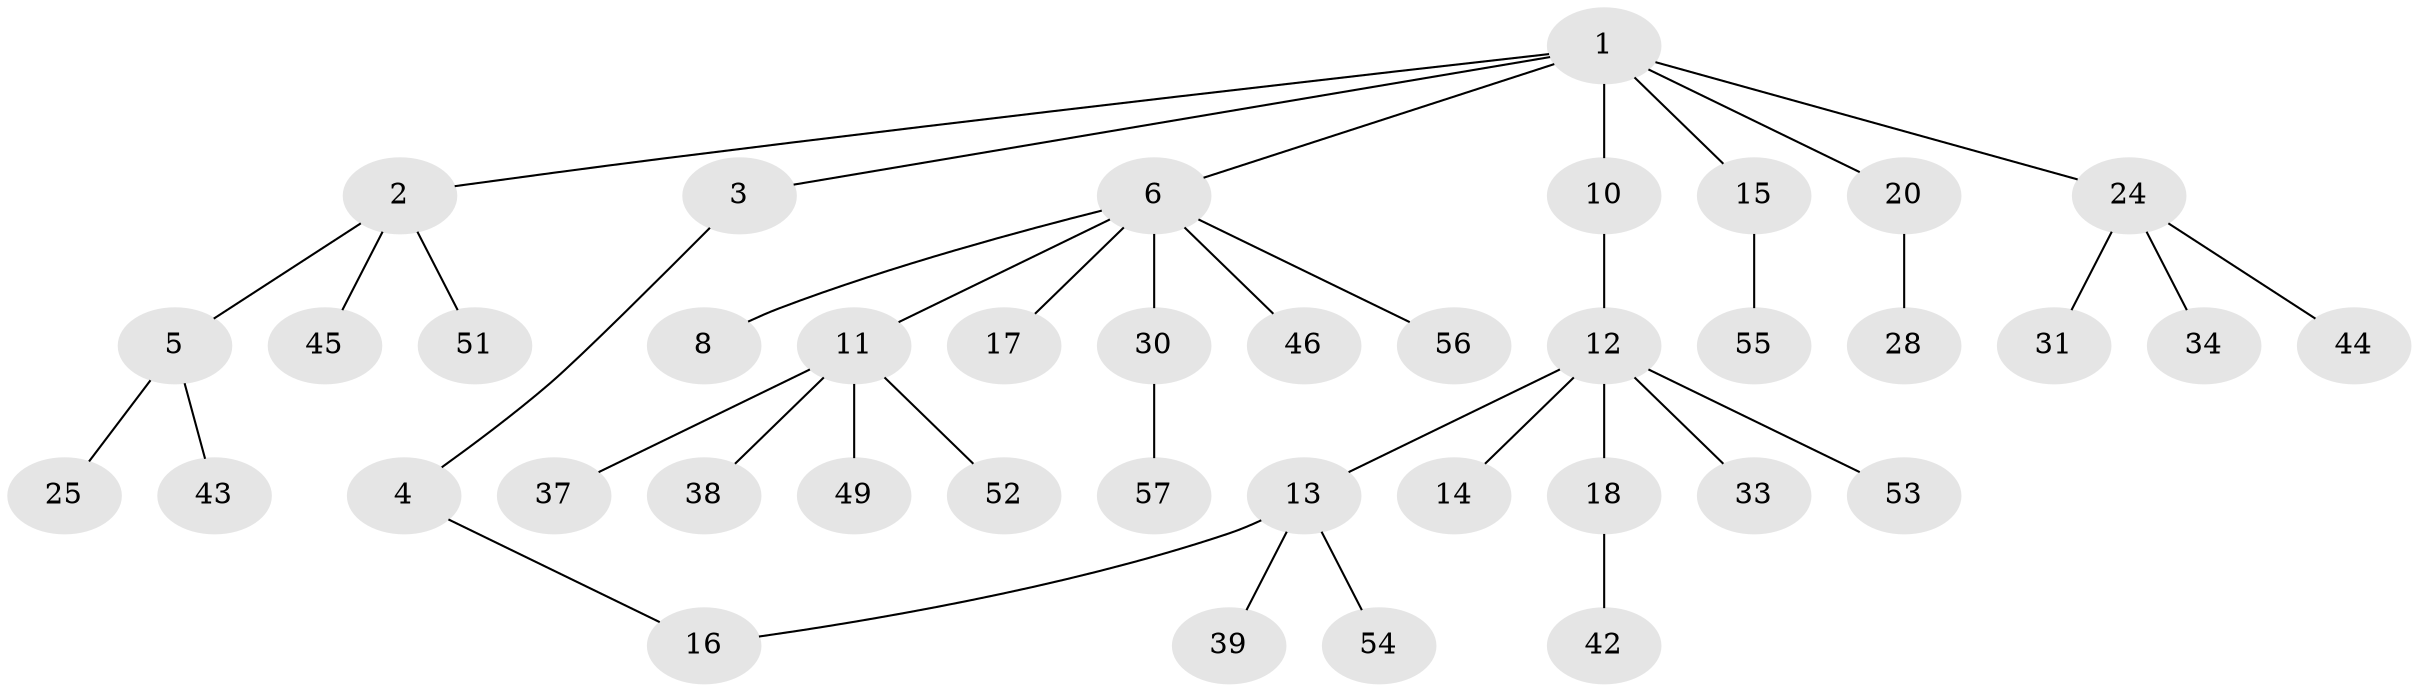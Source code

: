 // Generated by graph-tools (version 1.1) at 2025/51/02/27/25 19:51:38]
// undirected, 40 vertices, 40 edges
graph export_dot {
graph [start="1"]
  node [color=gray90,style=filled];
  1 [super="+9"];
  2 [super="+40"];
  3 [super="+19"];
  4 [super="+21"];
  5 [super="+29"];
  6 [super="+7"];
  8;
  10 [super="+35"];
  11 [super="+22"];
  12 [super="+50"];
  13 [super="+26"];
  14;
  15 [super="+23"];
  16 [super="+48"];
  17 [super="+47"];
  18 [super="+41"];
  20 [super="+36"];
  24 [super="+27"];
  25;
  28;
  30 [super="+32"];
  31;
  33;
  34;
  37;
  38;
  39;
  42;
  43;
  44;
  45;
  46;
  49;
  51;
  52;
  53;
  54;
  55;
  56;
  57;
  1 -- 2;
  1 -- 3;
  1 -- 6;
  1 -- 10;
  1 -- 15;
  1 -- 24;
  1 -- 20;
  2 -- 5;
  2 -- 45;
  2 -- 51;
  3 -- 4;
  4 -- 16;
  5 -- 25;
  5 -- 43;
  6 -- 8;
  6 -- 11;
  6 -- 17;
  6 -- 30;
  6 -- 56;
  6 -- 46;
  10 -- 12;
  11 -- 37;
  11 -- 49;
  11 -- 52;
  11 -- 38;
  12 -- 13;
  12 -- 14;
  12 -- 18;
  12 -- 33;
  12 -- 53;
  13 -- 16;
  13 -- 54;
  13 -- 39;
  15 -- 55;
  18 -- 42;
  20 -- 28;
  24 -- 34;
  24 -- 44;
  24 -- 31;
  30 -- 57;
}
